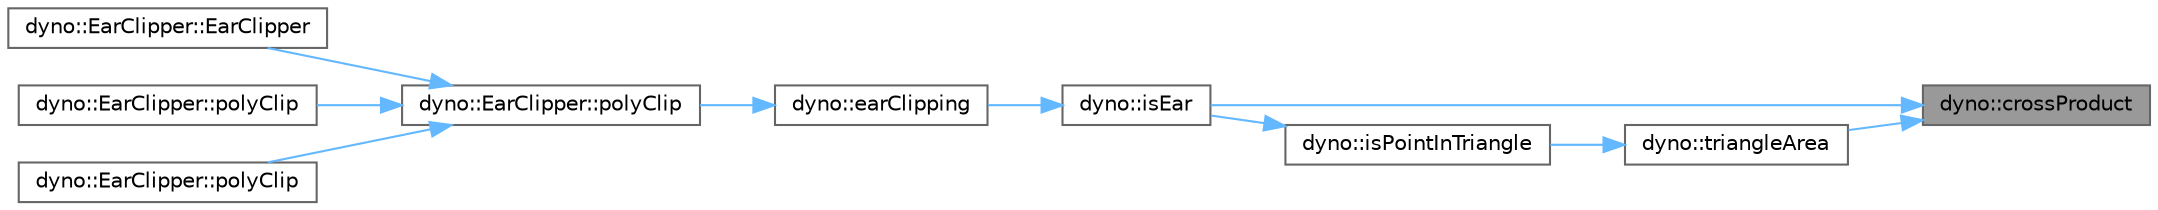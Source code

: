 digraph "dyno::crossProduct"
{
 // LATEX_PDF_SIZE
  bgcolor="transparent";
  edge [fontname=Helvetica,fontsize=10,labelfontname=Helvetica,labelfontsize=10];
  node [fontname=Helvetica,fontsize=10,shape=box,height=0.2,width=0.4];
  rankdir="RL";
  Node1 [id="Node000001",label="dyno::crossProduct",height=0.2,width=0.4,color="gray40", fillcolor="grey60", style="filled", fontcolor="black",tooltip=" "];
  Node1 -> Node2 [id="edge1_Node000001_Node000002",dir="back",color="steelblue1",style="solid",tooltip=" "];
  Node2 [id="Node000002",label="dyno::isEar",height=0.2,width=0.4,color="grey40", fillcolor="white", style="filled",URL="$namespacedyno.html#a25fab18c76b673677092af4c5fd9c1ab",tooltip=" "];
  Node2 -> Node3 [id="edge2_Node000002_Node000003",dir="back",color="steelblue1",style="solid",tooltip=" "];
  Node3 [id="Node000003",label="dyno::earClipping",height=0.2,width=0.4,color="grey40", fillcolor="white", style="filled",URL="$namespacedyno.html#aa73f30f237eeca1d2d0ee98c30155f0f",tooltip=" "];
  Node3 -> Node4 [id="edge3_Node000003_Node000004",dir="back",color="steelblue1",style="solid",tooltip=" "];
  Node4 [id="Node000004",label="dyno::EarClipper::polyClip",height=0.2,width=0.4,color="grey40", fillcolor="white", style="filled",URL="$classdyno_1_1_ear_clipper.html#ace41115514ab2b441e97acd875a74408",tooltip=" "];
  Node4 -> Node5 [id="edge4_Node000004_Node000005",dir="back",color="steelblue1",style="solid",tooltip=" "];
  Node5 [id="Node000005",label="dyno::EarClipper::EarClipper",height=0.2,width=0.4,color="grey40", fillcolor="white", style="filled",URL="$classdyno_1_1_ear_clipper.html#a6a4aa8005194976722be2503fcc75f4e",tooltip=" "];
  Node4 -> Node6 [id="edge5_Node000004_Node000006",dir="back",color="steelblue1",style="solid",tooltip=" "];
  Node6 [id="Node000006",label="dyno::EarClipper::polyClip",height=0.2,width=0.4,color="grey40", fillcolor="white", style="filled",URL="$classdyno_1_1_ear_clipper.html#a2e1e5742f21d2961392e59996a34cc4c",tooltip=" "];
  Node4 -> Node7 [id="edge6_Node000004_Node000007",dir="back",color="steelblue1",style="solid",tooltip=" "];
  Node7 [id="Node000007",label="dyno::EarClipper::polyClip",height=0.2,width=0.4,color="grey40", fillcolor="white", style="filled",URL="$classdyno_1_1_ear_clipper.html#a603c607095ceb779911883169a04cdc7",tooltip=" "];
  Node1 -> Node8 [id="edge7_Node000001_Node000008",dir="back",color="steelblue1",style="solid",tooltip=" "];
  Node8 [id="Node000008",label="dyno::triangleArea",height=0.2,width=0.4,color="grey40", fillcolor="white", style="filled",URL="$namespacedyno.html#a50742973d4606ee9cd9266caf0ca1b7b",tooltip=" "];
  Node8 -> Node9 [id="edge8_Node000008_Node000009",dir="back",color="steelblue1",style="solid",tooltip=" "];
  Node9 [id="Node000009",label="dyno::isPointInTriangle",height=0.2,width=0.4,color="grey40", fillcolor="white", style="filled",URL="$namespacedyno.html#ab5d5246e1a696ccfe3ae5767e22623d0",tooltip=" "];
  Node9 -> Node2 [id="edge9_Node000009_Node000002",dir="back",color="steelblue1",style="solid",tooltip=" "];
}
